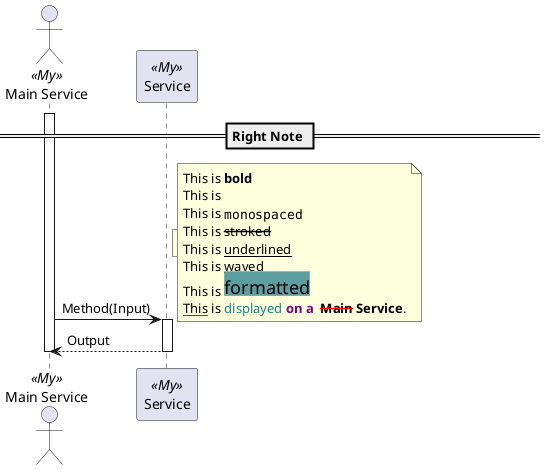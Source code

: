 @startuml right-note

== Right Note ==

actor "Main Service" as MainService <<My>>
participant "Service" as Service <<My>>

activate MainService
MainService -> Service ++: Method(Input)
    note right: this is a note
    note right
    This is **bold**
    This is
    This is ""monospaced""
    This is --stroked--
    This is __underlined__
    This is ~~waved~~
    This is <back:cadetblue><size:18>formatted</size></back>
    <u:red>This</u> is <color #118888>displayed</color> **<color purple>on a </color> <s:red>Main</strike> Service**.
    end note
Service --> MainService --: Output

deactivate MainService

@enduml
